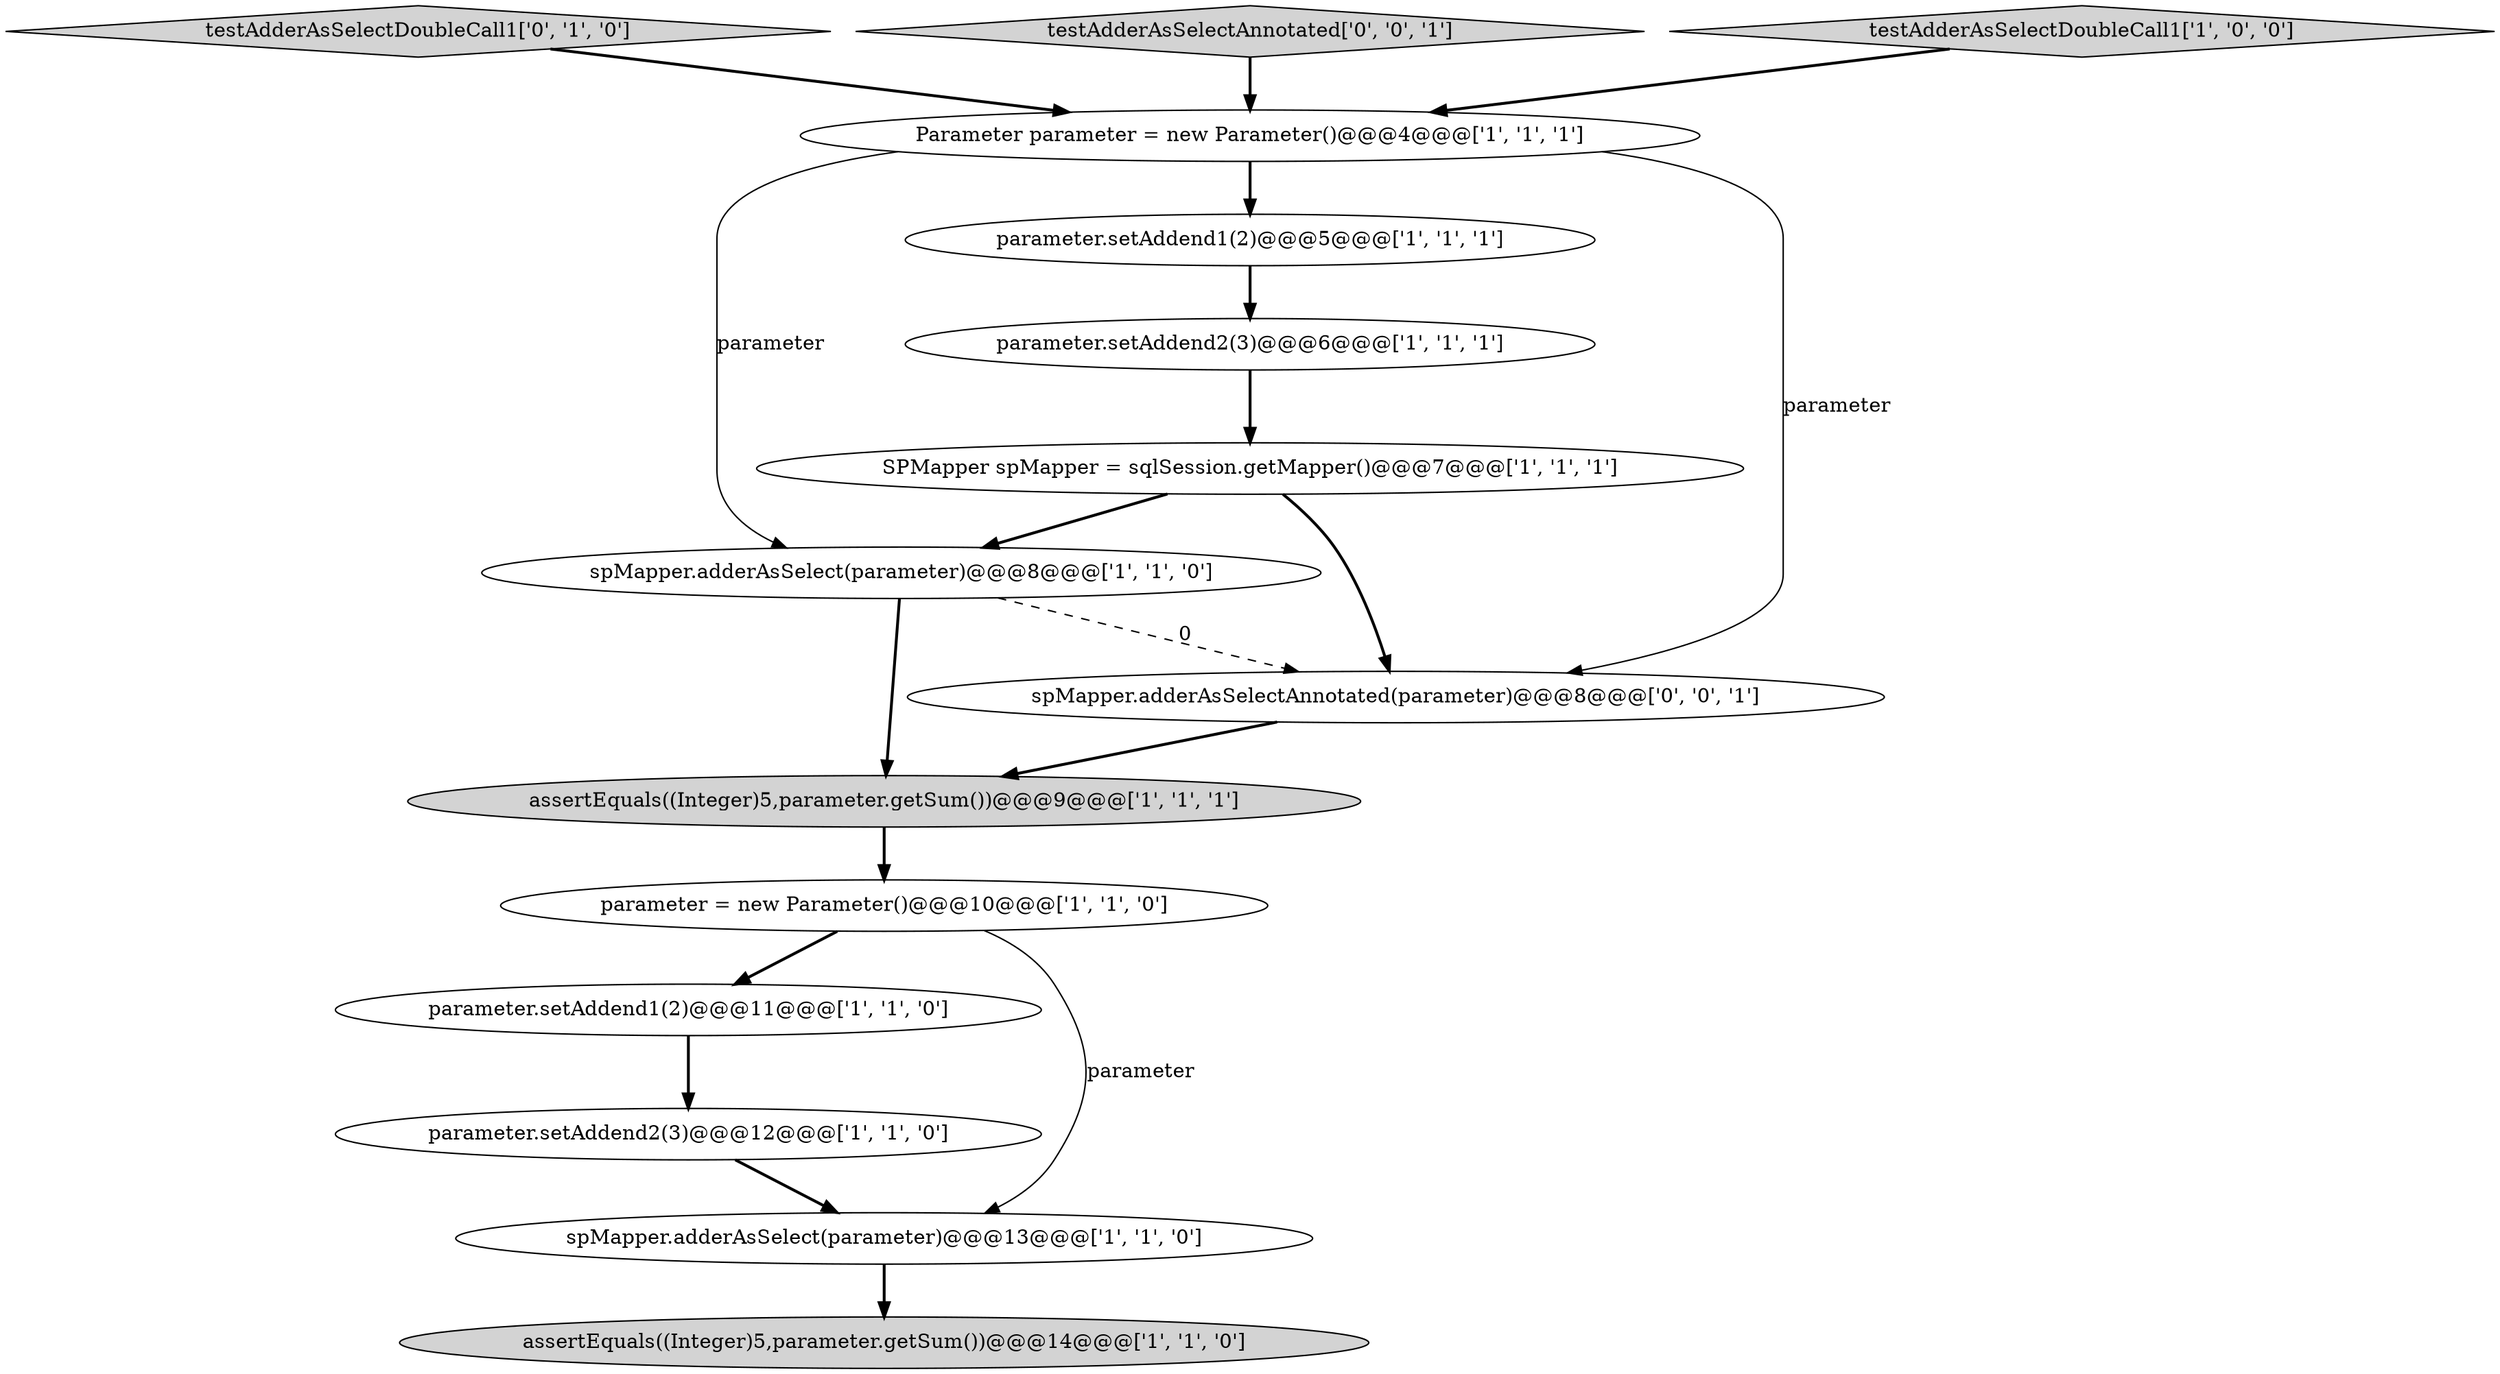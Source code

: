 digraph {
1 [style = filled, label = "parameter.setAddend1(2)@@@11@@@['1', '1', '0']", fillcolor = white, shape = ellipse image = "AAA0AAABBB1BBB"];
9 [style = filled, label = "assertEquals((Integer)5,parameter.getSum())@@@9@@@['1', '1', '1']", fillcolor = lightgray, shape = ellipse image = "AAA0AAABBB1BBB"];
12 [style = filled, label = "testAdderAsSelectDoubleCall1['0', '1', '0']", fillcolor = lightgray, shape = diamond image = "AAA0AAABBB2BBB"];
0 [style = filled, label = "spMapper.adderAsSelect(parameter)@@@8@@@['1', '1', '0']", fillcolor = white, shape = ellipse image = "AAA0AAABBB1BBB"];
2 [style = filled, label = "parameter.setAddend2(3)@@@6@@@['1', '1', '1']", fillcolor = white, shape = ellipse image = "AAA0AAABBB1BBB"];
3 [style = filled, label = "Parameter parameter = new Parameter()@@@4@@@['1', '1', '1']", fillcolor = white, shape = ellipse image = "AAA0AAABBB1BBB"];
14 [style = filled, label = "testAdderAsSelectAnnotated['0', '0', '1']", fillcolor = lightgray, shape = diamond image = "AAA0AAABBB3BBB"];
4 [style = filled, label = "parameter = new Parameter()@@@10@@@['1', '1', '0']", fillcolor = white, shape = ellipse image = "AAA0AAABBB1BBB"];
10 [style = filled, label = "parameter.setAddend2(3)@@@12@@@['1', '1', '0']", fillcolor = white, shape = ellipse image = "AAA0AAABBB1BBB"];
11 [style = filled, label = "spMapper.adderAsSelect(parameter)@@@13@@@['1', '1', '0']", fillcolor = white, shape = ellipse image = "AAA0AAABBB1BBB"];
7 [style = filled, label = "testAdderAsSelectDoubleCall1['1', '0', '0']", fillcolor = lightgray, shape = diamond image = "AAA0AAABBB1BBB"];
13 [style = filled, label = "spMapper.adderAsSelectAnnotated(parameter)@@@8@@@['0', '0', '1']", fillcolor = white, shape = ellipse image = "AAA0AAABBB3BBB"];
5 [style = filled, label = "assertEquals((Integer)5,parameter.getSum())@@@14@@@['1', '1', '0']", fillcolor = lightgray, shape = ellipse image = "AAA0AAABBB1BBB"];
8 [style = filled, label = "SPMapper spMapper = sqlSession.getMapper()@@@7@@@['1', '1', '1']", fillcolor = white, shape = ellipse image = "AAA0AAABBB1BBB"];
6 [style = filled, label = "parameter.setAddend1(2)@@@5@@@['1', '1', '1']", fillcolor = white, shape = ellipse image = "AAA0AAABBB1BBB"];
8->0 [style = bold, label=""];
14->3 [style = bold, label=""];
0->13 [style = dashed, label="0"];
3->6 [style = bold, label=""];
11->5 [style = bold, label=""];
0->9 [style = bold, label=""];
4->1 [style = bold, label=""];
12->3 [style = bold, label=""];
10->11 [style = bold, label=""];
13->9 [style = bold, label=""];
8->13 [style = bold, label=""];
1->10 [style = bold, label=""];
4->11 [style = solid, label="parameter"];
7->3 [style = bold, label=""];
3->0 [style = solid, label="parameter"];
9->4 [style = bold, label=""];
2->8 [style = bold, label=""];
3->13 [style = solid, label="parameter"];
6->2 [style = bold, label=""];
}
